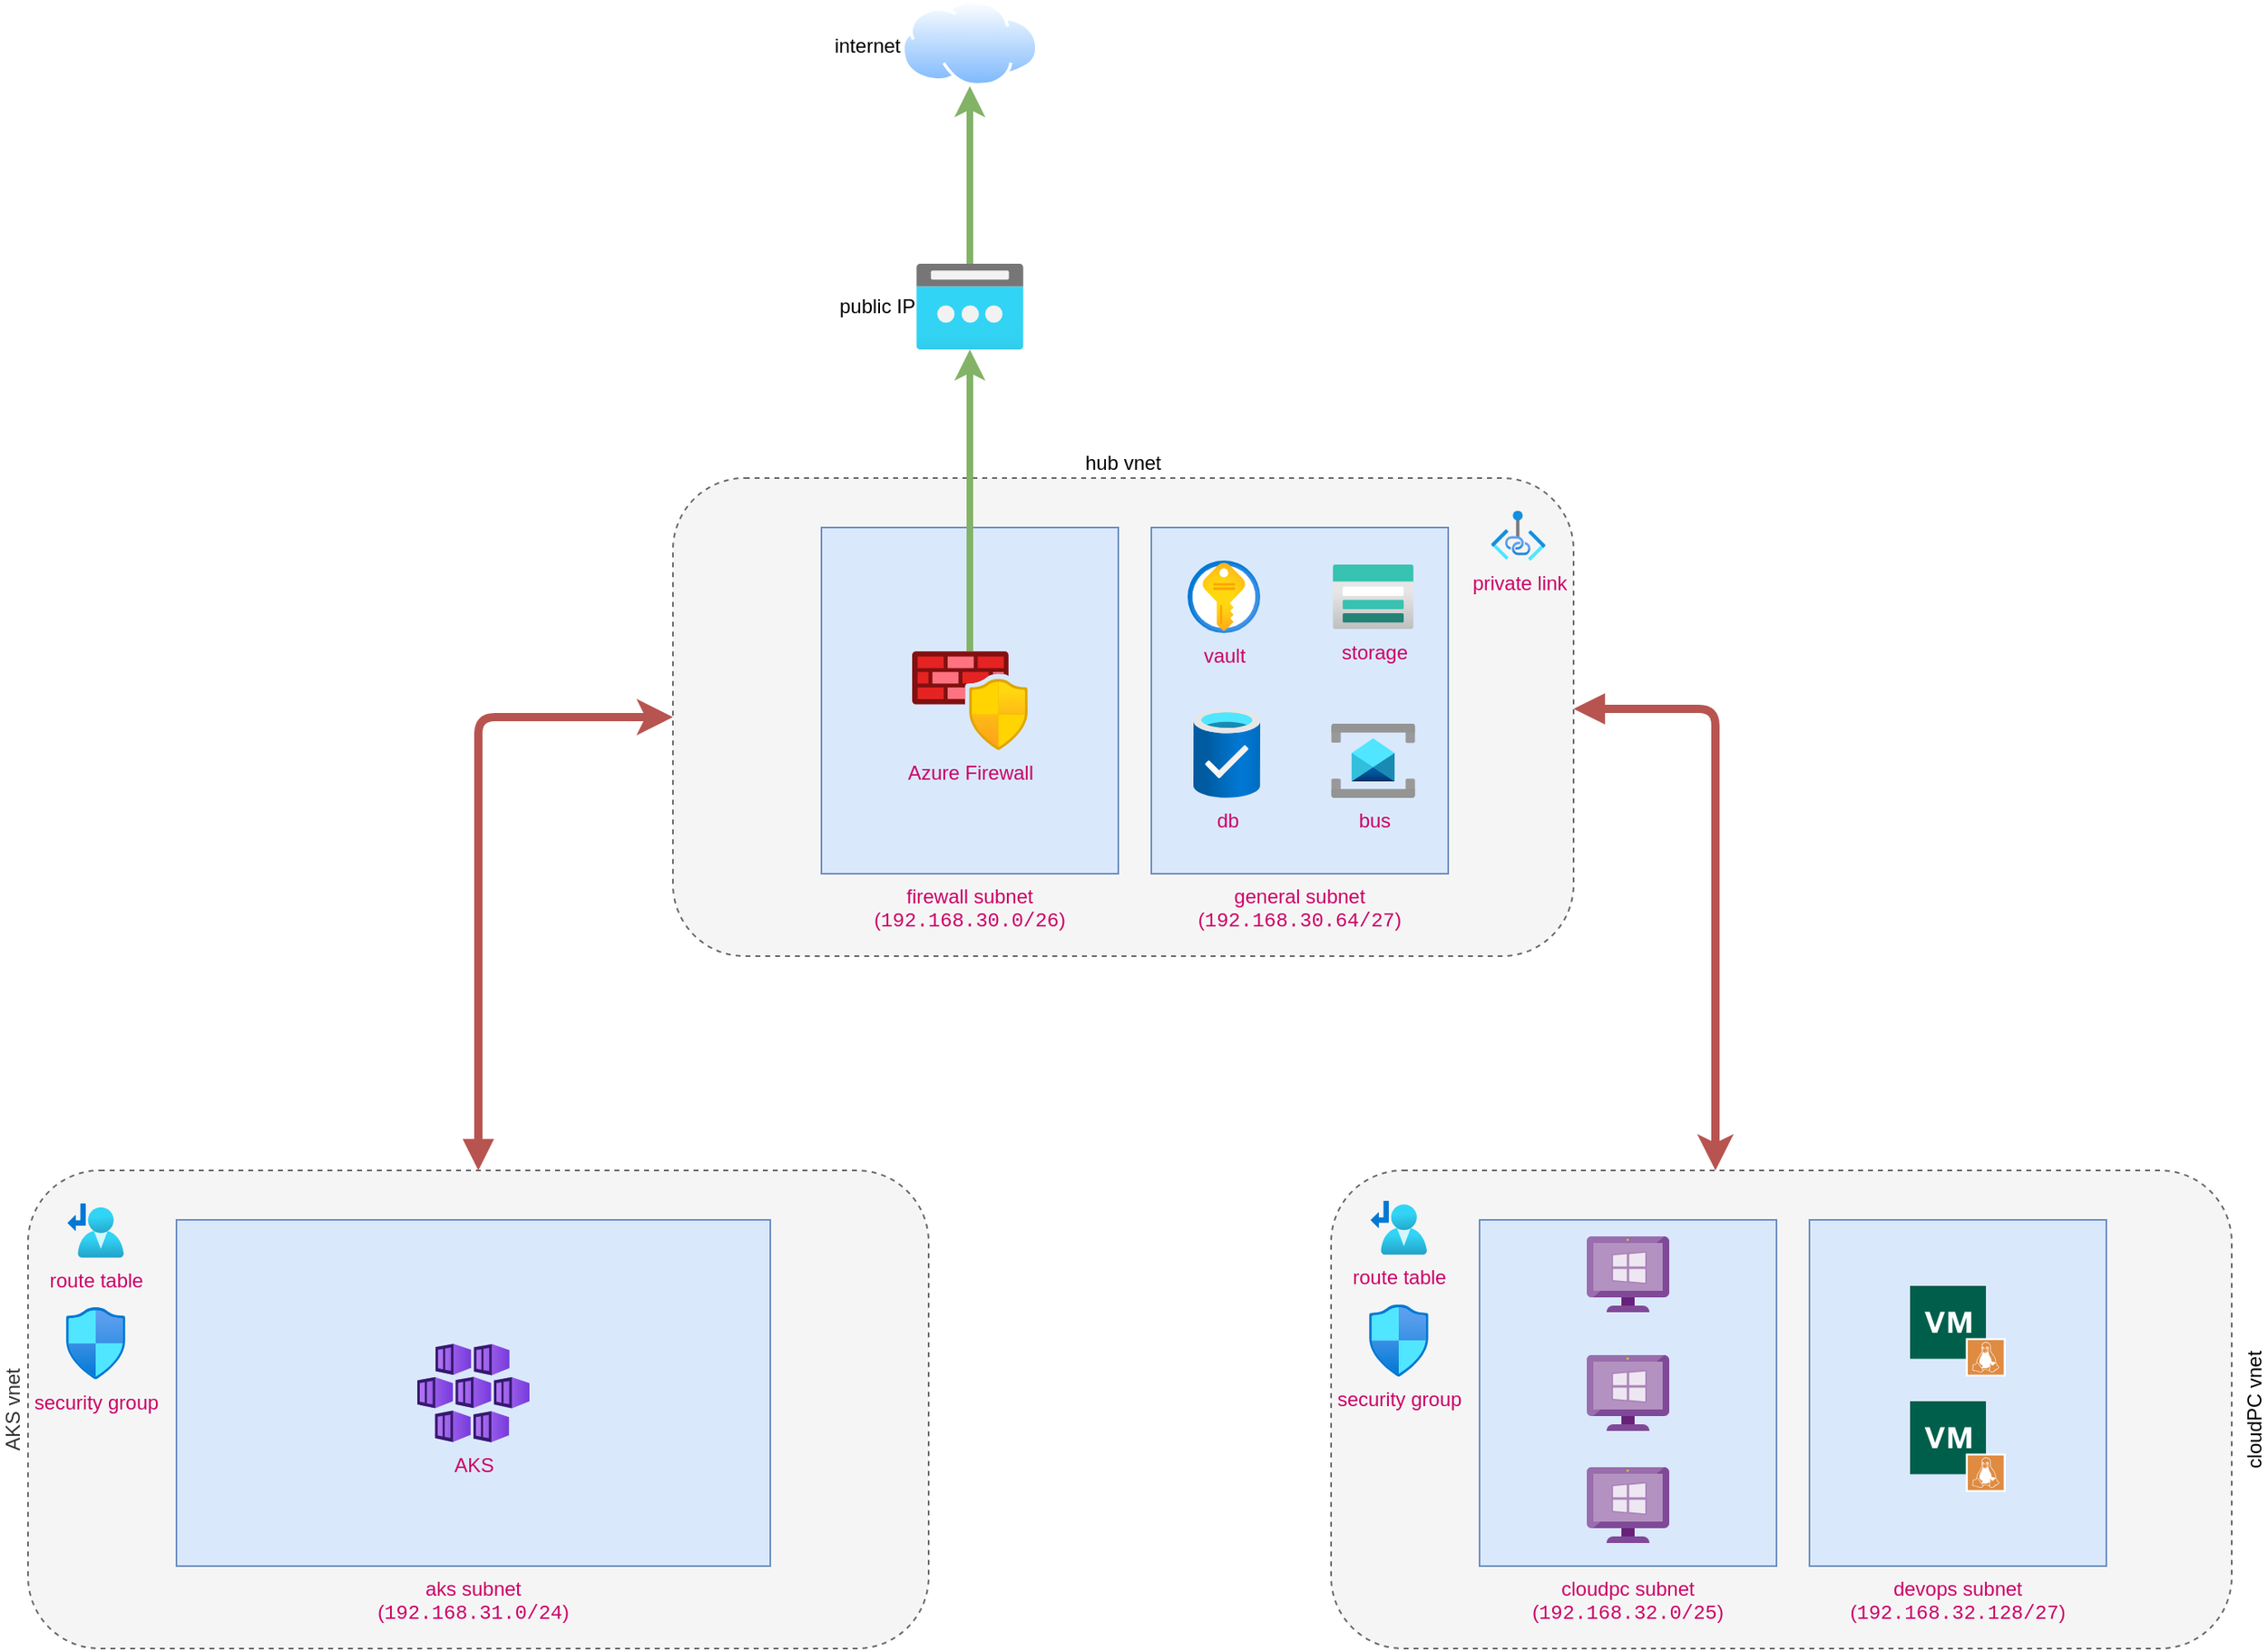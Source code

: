 <mxfile>
    <diagram name="day-02" id="GI-xLd-aXgdZ4VkCnO_r">
        <mxGraphModel dx="1670" dy="1987" grid="1" gridSize="10" guides="1" tooltips="1" connect="1" arrows="1" fold="1" page="1" pageScale="1" pageWidth="827" pageHeight="1169" math="0" shadow="0">
            <root>
                <mxCell id="Wl24Dxb6u0GgQsIaISJz-0"/>
                <mxCell id="Wl24Dxb6u0GgQsIaISJz-1" parent="Wl24Dxb6u0GgQsIaISJz-0"/>
                <mxCell id="Wl24Dxb6u0GgQsIaISJz-2" value="" style="group" parent="Wl24Dxb6u0GgQsIaISJz-1" vertex="1" connectable="0">
                    <mxGeometry x="281" y="-230" width="564" height="580" as="geometry"/>
                </mxCell>
                <mxCell id="Wl24Dxb6u0GgQsIaISJz-3" value="hub vnet" style="rounded=1;whiteSpace=wrap;html=1;dashed=1;labelPosition=center;verticalLabelPosition=top;align=center;verticalAlign=bottom;horizontal=1;fillColor=#f5f5f5;fontColor=#000000;strokeColor=#666666;labelBackgroundColor=#FFFFFF;" parent="Wl24Dxb6u0GgQsIaISJz-2" vertex="1">
                    <mxGeometry y="290" width="546" height="290" as="geometry"/>
                </mxCell>
                <mxCell id="Wl24Dxb6u0GgQsIaISJz-4" value="" style="group" parent="Wl24Dxb6u0GgQsIaISJz-2" vertex="1" connectable="0">
                    <mxGeometry x="90" width="180" height="530" as="geometry"/>
                </mxCell>
                <mxCell id="Wl24Dxb6u0GgQsIaISJz-5" value="internet" style="aspect=fixed;perimeter=ellipsePerimeter;html=1;align=right;shadow=0;dashed=0;spacingTop=3;image;image=img/lib/active_directory/internet_cloud.svg;labelPosition=left;verticalLabelPosition=middle;verticalAlign=middle;labelBackgroundColor=#FFFFFF;fontColor=#000000;" parent="Wl24Dxb6u0GgQsIaISJz-4" vertex="1">
                    <mxGeometry x="48.5" width="83" height="52.29" as="geometry"/>
                </mxCell>
                <mxCell id="Wl24Dxb6u0GgQsIaISJz-6" style="edgeStyle=none;html=1;strokeWidth=4;fillColor=#d5e8d4;strokeColor=#82b366;" parent="Wl24Dxb6u0GgQsIaISJz-4" source="Wl24Dxb6u0GgQsIaISJz-8" target="Wl24Dxb6u0GgQsIaISJz-5" edge="1">
                    <mxGeometry relative="1" as="geometry"/>
                </mxCell>
                <mxCell id="Wl24Dxb6u0GgQsIaISJz-7" value="firewall subnet&lt;br&gt;(&lt;span style=&quot;font-family: Menlo, Monaco, &amp;quot;Courier New&amp;quot;, monospace;&quot;&gt;192.168.30.0/26&lt;/span&gt;&lt;span style=&quot;&quot;&gt;)&lt;/span&gt;" style="rounded=0;whiteSpace=wrap;html=1;labelPosition=center;verticalLabelPosition=bottom;align=center;verticalAlign=top;fillColor=#dae8fc;strokeColor=#6c8ebf;fontColor=#CC0066;labelBackgroundColor=none;" parent="Wl24Dxb6u0GgQsIaISJz-4" vertex="1">
                    <mxGeometry y="320" width="180" height="210" as="geometry"/>
                </mxCell>
                <mxCell id="Wl24Dxb6u0GgQsIaISJz-8" value="public IP" style="aspect=fixed;html=1;points=[];align=right;image;fontSize=12;image=img/lib/azure2/networking/Public_IP_Addresses.svg;labelPosition=left;verticalLabelPosition=middle;verticalAlign=middle;labelBackgroundColor=#FFFFFF;fontColor=#000000;" parent="Wl24Dxb6u0GgQsIaISJz-4" vertex="1">
                    <mxGeometry x="57.5" y="160" width="65" height="52" as="geometry"/>
                </mxCell>
                <mxCell id="Wl24Dxb6u0GgQsIaISJz-9" value="Azure Firewall" style="aspect=fixed;html=1;points=[];align=center;image;fontSize=12;image=img/lib/azure2/networking/Azure_Firewall_Manager.svg;labelBackgroundColor=none;fontColor=#CC0066;" parent="Wl24Dxb6u0GgQsIaISJz-4" vertex="1">
                    <mxGeometry x="55" y="395" width="70" height="60" as="geometry"/>
                </mxCell>
                <mxCell id="Wl24Dxb6u0GgQsIaISJz-10" style="edgeStyle=none;html=1;strokeWidth=4;fillColor=#d5e8d4;strokeColor=#82b366;" parent="Wl24Dxb6u0GgQsIaISJz-4" source="Wl24Dxb6u0GgQsIaISJz-9" target="Wl24Dxb6u0GgQsIaISJz-8" edge="1">
                    <mxGeometry relative="1" as="geometry"/>
                </mxCell>
                <mxCell id="Wl24Dxb6u0GgQsIaISJz-11" value="general subnet&lt;br&gt;(&lt;span style=&quot;font-family: Menlo, Monaco, &amp;quot;Courier New&amp;quot;, monospace;&quot;&gt;192.168.30.64/27&lt;/span&gt;&lt;span style=&quot;&quot;&gt;)&lt;/span&gt;" style="rounded=0;whiteSpace=wrap;html=1;labelPosition=center;verticalLabelPosition=bottom;align=center;verticalAlign=top;fillColor=#dae8fc;strokeColor=#6c8ebf;fontColor=#CC0066;labelBackgroundColor=none;" parent="Wl24Dxb6u0GgQsIaISJz-2" vertex="1">
                    <mxGeometry x="290" y="320" width="180" height="210" as="geometry"/>
                </mxCell>
                <mxCell id="Wl24Dxb6u0GgQsIaISJz-12" value="db" style="aspect=fixed;html=1;points=[];align=center;image;fontSize=12;image=img/lib/azure2/general/Production_Ready_Database.svg;dashed=1;labelBackgroundColor=none;fontColor=#CC0066;" parent="Wl24Dxb6u0GgQsIaISJz-2" vertex="1">
                    <mxGeometry x="315.5" y="430" width="40.5" height="54" as="geometry"/>
                </mxCell>
                <mxCell id="Wl24Dxb6u0GgQsIaISJz-13" value="vault" style="aspect=fixed;html=1;points=[];align=center;image;fontSize=12;image=img/lib/azure2/security/Key_Vaults.svg;dashed=1;labelBackgroundColor=none;fontColor=#CC0066;" parent="Wl24Dxb6u0GgQsIaISJz-2" vertex="1">
                    <mxGeometry x="312" y="340" width="44" height="44" as="geometry"/>
                </mxCell>
                <mxCell id="Wl24Dxb6u0GgQsIaISJz-14" value="storage" style="aspect=fixed;html=1;points=[];align=center;image;fontSize=12;image=img/lib/azure2/storage/Storage_Accounts.svg;dashed=1;labelBackgroundColor=none;fontColor=#CC0066;" parent="Wl24Dxb6u0GgQsIaISJz-2" vertex="1">
                    <mxGeometry x="400" y="342.4" width="49" height="39.2" as="geometry"/>
                </mxCell>
                <mxCell id="Wl24Dxb6u0GgQsIaISJz-15" value="bus" style="aspect=fixed;html=1;points=[];align=center;image;fontSize=12;image=img/lib/azure2/integration/Service_Bus.svg;dashed=1;labelBackgroundColor=none;fontColor=#CC0066;" parent="Wl24Dxb6u0GgQsIaISJz-2" vertex="1">
                    <mxGeometry x="399" y="439" width="51" height="45" as="geometry"/>
                </mxCell>
                <mxCell id="Wl24Dxb6u0GgQsIaISJz-16" value="private link" style="aspect=fixed;html=1;points=[];align=center;image;fontSize=12;image=img/lib/azure2/networking/Private_Link.svg;labelBackgroundColor=none;fontColor=#CC0066;" parent="Wl24Dxb6u0GgQsIaISJz-2" vertex="1">
                    <mxGeometry x="496" y="309.75" width="33" height="30.25" as="geometry"/>
                </mxCell>
                <mxCell id="Wl24Dxb6u0GgQsIaISJz-17" value="" style="group;labelBackgroundColor=#FFFFFF;fontColor=#000000;" parent="Wl24Dxb6u0GgQsIaISJz-1" vertex="1" connectable="0">
                    <mxGeometry x="680" y="480" width="546" height="290" as="geometry"/>
                </mxCell>
                <mxCell id="Wl24Dxb6u0GgQsIaISJz-18" value="cloudPC vnet" style="rounded=1;whiteSpace=wrap;html=1;dashed=1;labelPosition=right;verticalLabelPosition=middle;align=center;verticalAlign=top;horizontal=0;fillColor=#f5f5f5;fontColor=#000000;strokeColor=#666666;labelBackgroundColor=#FFFFFF;" parent="Wl24Dxb6u0GgQsIaISJz-17" vertex="1">
                    <mxGeometry width="546" height="290" as="geometry"/>
                </mxCell>
                <mxCell id="Wl24Dxb6u0GgQsIaISJz-19" value="devops subnet&lt;br&gt;(&lt;span style=&quot;font-family: Menlo, Monaco, &amp;quot;Courier New&amp;quot;, monospace;&quot;&gt;192.168.32.128/27&lt;/span&gt;&lt;span style=&quot;&quot;&gt;)&lt;/span&gt;" style="rounded=0;whiteSpace=wrap;html=1;labelPosition=center;verticalLabelPosition=bottom;align=center;verticalAlign=top;fillColor=#dae8fc;strokeColor=#6c8ebf;labelBackgroundColor=none;fontColor=#CC0066;" parent="Wl24Dxb6u0GgQsIaISJz-17" vertex="1">
                    <mxGeometry x="290" y="30" width="180" height="210" as="geometry"/>
                </mxCell>
                <mxCell id="Wl24Dxb6u0GgQsIaISJz-20" value="cloudpc subnet&lt;br&gt;(&lt;span style=&quot;font-family: Menlo, Monaco, &amp;quot;Courier New&amp;quot;, monospace;&quot;&gt;192.168.32.0/25&lt;/span&gt;&lt;span style=&quot;&quot;&gt;)&lt;/span&gt;" style="rounded=0;whiteSpace=wrap;html=1;labelPosition=center;verticalLabelPosition=bottom;align=center;verticalAlign=top;fillColor=#dae8fc;strokeColor=#6c8ebf;fontColor=#CC0066;labelBackgroundColor=none;" parent="Wl24Dxb6u0GgQsIaISJz-17" vertex="1">
                    <mxGeometry x="90" y="30" width="180" height="210" as="geometry"/>
                </mxCell>
                <mxCell id="Wl24Dxb6u0GgQsIaISJz-21" value="" style="sketch=0;aspect=fixed;html=1;points=[];align=center;image;fontSize=12;image=img/lib/mscae/VM_Windows_Non_Azure.svg;dashed=1;" parent="Wl24Dxb6u0GgQsIaISJz-17" vertex="1">
                    <mxGeometry x="155" y="40" width="50" height="46" as="geometry"/>
                </mxCell>
                <mxCell id="Wl24Dxb6u0GgQsIaISJz-22" value="" style="sketch=0;aspect=fixed;html=1;points=[];align=center;image;fontSize=12;image=img/lib/mscae/VM_Windows_Non_Azure.svg;dashed=1;" parent="Wl24Dxb6u0GgQsIaISJz-17" vertex="1">
                    <mxGeometry x="155" y="112" width="50" height="46" as="geometry"/>
                </mxCell>
                <mxCell id="Wl24Dxb6u0GgQsIaISJz-23" value="" style="sketch=0;aspect=fixed;html=1;points=[];align=center;image;fontSize=12;image=img/lib/mscae/VM_Windows_Non_Azure.svg;dashed=1;" parent="Wl24Dxb6u0GgQsIaISJz-17" vertex="1">
                    <mxGeometry x="155" y="180" width="50" height="46" as="geometry"/>
                </mxCell>
                <mxCell id="Wl24Dxb6u0GgQsIaISJz-24" value="" style="sketch=0;pointerEvents=1;shadow=0;dashed=0;html=1;strokeColor=none;fillColor=#005F4B;labelPosition=center;verticalLabelPosition=bottom;verticalAlign=top;align=center;outlineConnect=0;shape=mxgraph.veeam2.linux_vm;" parent="Wl24Dxb6u0GgQsIaISJz-17" vertex="1">
                    <mxGeometry x="351" y="70" width="58" height="55" as="geometry"/>
                </mxCell>
                <mxCell id="Wl24Dxb6u0GgQsIaISJz-25" value="" style="sketch=0;pointerEvents=1;shadow=0;dashed=0;html=1;strokeColor=none;fillColor=#005F4B;labelPosition=center;verticalLabelPosition=bottom;verticalAlign=top;align=center;outlineConnect=0;shape=mxgraph.veeam2.linux_vm;" parent="Wl24Dxb6u0GgQsIaISJz-17" vertex="1">
                    <mxGeometry x="351" y="140" width="58" height="55" as="geometry"/>
                </mxCell>
                <mxCell id="Wl24Dxb6u0GgQsIaISJz-26" value="route table" style="aspect=fixed;html=1;points=[];align=center;image;fontSize=12;image=img/lib/azure2/networking/Route_Tables.svg;labelBackgroundColor=none;fontColor=#CC0066;" parent="Wl24Dxb6u0GgQsIaISJz-17" vertex="1">
                    <mxGeometry x="24" y="18.29" width="34" height="32.94" as="geometry"/>
                </mxCell>
                <mxCell id="Wl24Dxb6u0GgQsIaISJz-27" value="security group" style="aspect=fixed;html=1;points=[];align=center;image;fontSize=12;image=img/lib/azure2/networking/Network_Security_Groups.svg;labelBackgroundColor=none;fontColor=#CC0066;" parent="Wl24Dxb6u0GgQsIaISJz-17" vertex="1">
                    <mxGeometry x="23" y="81.29" width="36" height="43.71" as="geometry"/>
                </mxCell>
                <mxCell id="Wl24Dxb6u0GgQsIaISJz-28" value="" style="group;labelBackgroundColor=#FFFFFF;fontColor=#000000;" parent="Wl24Dxb6u0GgQsIaISJz-1" vertex="1" connectable="0">
                    <mxGeometry x="-110" y="480" width="546" height="290" as="geometry"/>
                </mxCell>
                <mxCell id="Wl24Dxb6u0GgQsIaISJz-29" value="AKS vnet" style="rounded=1;whiteSpace=wrap;html=1;dashed=1;labelPosition=left;verticalLabelPosition=middle;align=center;verticalAlign=bottom;horizontal=0;fillColor=#f5f5f5;fontColor=#333333;strokeColor=#666666;" parent="Wl24Dxb6u0GgQsIaISJz-28" vertex="1">
                    <mxGeometry width="546" height="290" as="geometry"/>
                </mxCell>
                <mxCell id="Wl24Dxb6u0GgQsIaISJz-30" value="aks subnet&lt;br&gt;(&lt;span style=&quot;font-family: Menlo, Monaco, &amp;quot;Courier New&amp;quot;, monospace;&quot;&gt;192.168.31.0/24&lt;/span&gt;&lt;span style=&quot;&quot;&gt;)&lt;/span&gt;" style="rounded=0;whiteSpace=wrap;html=1;labelPosition=center;verticalLabelPosition=bottom;align=center;verticalAlign=top;fillColor=#dae8fc;strokeColor=#6c8ebf;fontColor=#CC0066;labelBackgroundColor=none;" parent="Wl24Dxb6u0GgQsIaISJz-28" vertex="1">
                    <mxGeometry x="90" y="30" width="360" height="210" as="geometry"/>
                </mxCell>
                <mxCell id="Wl24Dxb6u0GgQsIaISJz-31" value="AKS" style="aspect=fixed;html=1;points=[];align=center;image;fontSize=12;image=img/lib/azure2/containers/Kubernetes_Services.svg;dashed=1;fontColor=#CC0066;labelBackgroundColor=none;" parent="Wl24Dxb6u0GgQsIaISJz-28" vertex="1">
                    <mxGeometry x="236" y="105" width="68" height="60" as="geometry"/>
                </mxCell>
                <mxCell id="Wl24Dxb6u0GgQsIaISJz-32" value="route table" style="aspect=fixed;html=1;points=[];align=center;image;fontSize=12;image=img/lib/azure2/networking/Route_Tables.svg;labelBackgroundColor=none;fontColor=#CC0066;" parent="Wl24Dxb6u0GgQsIaISJz-28" vertex="1">
                    <mxGeometry x="24" y="20.0" width="34" height="32.94" as="geometry"/>
                </mxCell>
                <mxCell id="Wl24Dxb6u0GgQsIaISJz-33" value="security group" style="aspect=fixed;html=1;points=[];align=center;image;fontSize=12;image=img/lib/azure2/networking/Network_Security_Groups.svg;labelBackgroundColor=none;fontColor=#CC0066;" parent="Wl24Dxb6u0GgQsIaISJz-28" vertex="1">
                    <mxGeometry x="23" y="83" width="36" height="43.71" as="geometry"/>
                </mxCell>
                <mxCell id="Wl24Dxb6u0GgQsIaISJz-34" style="edgeStyle=orthogonalEdgeStyle;html=1;entryX=0;entryY=0.5;entryDx=0;entryDy=0;strokeWidth=5;startArrow=block;startFill=1;fillColor=#f8cecc;strokeColor=#b85450;rounded=1;" parent="Wl24Dxb6u0GgQsIaISJz-1" source="Wl24Dxb6u0GgQsIaISJz-29" target="Wl24Dxb6u0GgQsIaISJz-3" edge="1">
                    <mxGeometry relative="1" as="geometry"/>
                </mxCell>
                <mxCell id="Wl24Dxb6u0GgQsIaISJz-35" style="edgeStyle=orthogonalEdgeStyle;rounded=1;html=1;strokeWidth=5;startArrow=block;startFill=1;fillColor=#f8cecc;strokeColor=#b85450;" parent="Wl24Dxb6u0GgQsIaISJz-1" source="Wl24Dxb6u0GgQsIaISJz-3" target="Wl24Dxb6u0GgQsIaISJz-18" edge="1">
                    <mxGeometry relative="1" as="geometry">
                        <Array as="points">
                            <mxPoint x="913" y="200"/>
                        </Array>
                    </mxGeometry>
                </mxCell>
            </root>
        </mxGraphModel>
    </diagram>
    <diagram id="oc0y8F7-FobgS8VPnGE4" name="With Private DNS">
        <mxGraphModel dx="2001" dy="2339" grid="1" gridSize="10" guides="1" tooltips="1" connect="1" arrows="1" fold="1" page="1" pageScale="1" pageWidth="827" pageHeight="1169" math="0" shadow="0">
            <root>
                <mxCell id="0"/>
                <mxCell id="1" parent="0"/>
                <mxCell id="18" value="" style="group" parent="1" vertex="1" connectable="0">
                    <mxGeometry x="281" y="-230" width="564" height="580" as="geometry"/>
                </mxCell>
                <mxCell id="16" value="hub vnet" style="rounded=1;whiteSpace=wrap;html=1;dashed=1;labelPosition=left;verticalLabelPosition=middle;align=center;verticalAlign=bottom;horizontal=0;fillColor=#f5f5f5;fontColor=#333333;strokeColor=#666666;" parent="18" vertex="1">
                    <mxGeometry y="290" width="546" height="290" as="geometry"/>
                </mxCell>
                <mxCell id="14" value="" style="group" parent="18" vertex="1" connectable="0">
                    <mxGeometry x="90" width="180" height="530" as="geometry"/>
                </mxCell>
                <mxCell id="12" value="internet" style="aspect=fixed;perimeter=ellipsePerimeter;html=1;align=right;shadow=0;dashed=0;spacingTop=3;image;image=img/lib/active_directory/internet_cloud.svg;labelPosition=left;verticalLabelPosition=middle;verticalAlign=middle;labelBackgroundColor=none;fontColor=#CC0066;" parent="14" vertex="1">
                    <mxGeometry x="48.5" width="83" height="52.29" as="geometry"/>
                </mxCell>
                <mxCell id="13" style="edgeStyle=none;html=1;strokeWidth=4;fillColor=#d5e8d4;strokeColor=#82b366;" parent="14" source="5" target="12" edge="1">
                    <mxGeometry relative="1" as="geometry"/>
                </mxCell>
                <mxCell id="2" value="firewall subnet&lt;br&gt;(&lt;span style=&quot;font-family: Menlo, Monaco, &amp;quot;Courier New&amp;quot;, monospace;&quot;&gt;192.168.30.0/26&lt;/span&gt;&lt;span style=&quot;&quot;&gt;)&lt;/span&gt;" style="rounded=0;whiteSpace=wrap;html=1;labelPosition=center;verticalLabelPosition=bottom;align=center;verticalAlign=top;fillColor=#dae8fc;strokeColor=#6c8ebf;fontColor=#CC0066;labelBackgroundColor=none;" parent="14" vertex="1">
                    <mxGeometry y="320" width="180" height="210" as="geometry"/>
                </mxCell>
                <mxCell id="5" value="public IP" style="aspect=fixed;html=1;points=[];align=right;image;fontSize=12;image=img/lib/azure2/networking/Public_IP_Addresses.svg;labelPosition=left;verticalLabelPosition=middle;verticalAlign=middle;labelBackgroundColor=none;fontColor=#CC0066;" parent="14" vertex="1">
                    <mxGeometry x="57.5" y="160" width="65" height="52" as="geometry"/>
                </mxCell>
                <mxCell id="9" value="Azure Firewall" style="aspect=fixed;html=1;points=[];align=center;image;fontSize=12;image=img/lib/azure2/networking/Azure_Firewall_Manager.svg;labelBackgroundColor=none;fontColor=#CC0066;" parent="14" vertex="1">
                    <mxGeometry x="55" y="395" width="70" height="60" as="geometry"/>
                </mxCell>
                <mxCell id="10" style="edgeStyle=none;html=1;strokeWidth=4;fillColor=#d5e8d4;strokeColor=#82b366;" parent="14" source="9" target="5" edge="1">
                    <mxGeometry relative="1" as="geometry"/>
                </mxCell>
                <mxCell id="15" value="general subnet&lt;br&gt;(&lt;span style=&quot;font-family: Menlo, Monaco, &amp;quot;Courier New&amp;quot;, monospace;&quot;&gt;192.168.30.64/27&lt;/span&gt;&lt;span style=&quot;&quot;&gt;)&lt;/span&gt;" style="rounded=0;whiteSpace=wrap;html=1;labelPosition=center;verticalLabelPosition=bottom;align=center;verticalAlign=top;fillColor=#dae8fc;strokeColor=#6c8ebf;fontColor=#CC0066;labelBackgroundColor=none;" parent="18" vertex="1">
                    <mxGeometry x="290" y="320" width="180" height="210" as="geometry"/>
                </mxCell>
                <mxCell id="48" value="db" style="aspect=fixed;html=1;points=[];align=center;image;fontSize=12;image=img/lib/azure2/general/Production_Ready_Database.svg;dashed=1;labelBackgroundColor=none;fontColor=#CC0066;" parent="18" vertex="1">
                    <mxGeometry x="315.5" y="430" width="40.5" height="54" as="geometry"/>
                </mxCell>
                <mxCell id="49" value="vault" style="aspect=fixed;html=1;points=[];align=center;image;fontSize=12;image=img/lib/azure2/security/Key_Vaults.svg;dashed=1;labelBackgroundColor=none;fontColor=#CC0066;" parent="18" vertex="1">
                    <mxGeometry x="312" y="340" width="44" height="44" as="geometry"/>
                </mxCell>
                <mxCell id="50" value="storage" style="aspect=fixed;html=1;points=[];align=center;image;fontSize=12;image=img/lib/azure2/storage/Storage_Accounts.svg;dashed=1;labelBackgroundColor=none;fontColor=#CC0066;" parent="18" vertex="1">
                    <mxGeometry x="400" y="342.4" width="49" height="39.2" as="geometry"/>
                </mxCell>
                <mxCell id="51" value="bus" style="aspect=fixed;html=1;points=[];align=center;image;fontSize=12;image=img/lib/azure2/integration/Service_Bus.svg;dashed=1;labelBackgroundColor=none;fontColor=#CC0066;" parent="18" vertex="1">
                    <mxGeometry x="399" y="439" width="51" height="45" as="geometry"/>
                </mxCell>
                <mxCell id="55" value="private link" style="aspect=fixed;html=1;points=[];align=center;image;fontSize=12;image=img/lib/azure2/networking/Private_Link.svg;labelBackgroundColor=none;fontColor=#CC0066;" parent="18" vertex="1">
                    <mxGeometry x="496" y="309.75" width="33" height="30.25" as="geometry"/>
                </mxCell>
                <mxCell id="34" value="" style="group" parent="1" vertex="1" connectable="0">
                    <mxGeometry x="680" y="480" width="546" height="290" as="geometry"/>
                </mxCell>
                <mxCell id="20" value="cloudPC vnet" style="rounded=1;whiteSpace=wrap;html=1;dashed=1;labelPosition=right;verticalLabelPosition=middle;align=center;verticalAlign=top;horizontal=0;fillColor=#f5f5f5;fontColor=#333333;strokeColor=#666666;" parent="34" vertex="1">
                    <mxGeometry width="546" height="290" as="geometry"/>
                </mxCell>
                <mxCell id="28" value="devops subnet&lt;br&gt;(&lt;span style=&quot;font-family: Menlo, Monaco, &amp;quot;Courier New&amp;quot;, monospace;&quot;&gt;192.168.32.128/27&lt;/span&gt;&lt;span style=&quot;&quot;&gt;)&lt;/span&gt;" style="rounded=0;whiteSpace=wrap;html=1;labelPosition=center;verticalLabelPosition=bottom;align=center;verticalAlign=top;fillColor=#dae8fc;strokeColor=#6c8ebf;labelBackgroundColor=none;fontColor=#CC0066;" parent="34" vertex="1">
                    <mxGeometry x="290" y="30" width="180" height="210" as="geometry"/>
                </mxCell>
                <mxCell id="24" value="cloudpc subnet&lt;br&gt;(&lt;span style=&quot;font-family: Menlo, Monaco, &amp;quot;Courier New&amp;quot;, monospace;&quot;&gt;192.168.32.0/25&lt;/span&gt;&lt;span style=&quot;&quot;&gt;)&lt;/span&gt;" style="rounded=0;whiteSpace=wrap;html=1;labelPosition=center;verticalLabelPosition=bottom;align=center;verticalAlign=top;fillColor=#dae8fc;strokeColor=#6c8ebf;fontColor=#CC0066;labelBackgroundColor=none;" parent="34" vertex="1">
                    <mxGeometry x="90" y="30" width="180" height="210" as="geometry"/>
                </mxCell>
                <mxCell id="29" value="" style="sketch=0;aspect=fixed;html=1;points=[];align=center;image;fontSize=12;image=img/lib/mscae/VM_Windows_Non_Azure.svg;dashed=1;" parent="34" vertex="1">
                    <mxGeometry x="155" y="40" width="50" height="46" as="geometry"/>
                </mxCell>
                <mxCell id="30" value="" style="sketch=0;aspect=fixed;html=1;points=[];align=center;image;fontSize=12;image=img/lib/mscae/VM_Windows_Non_Azure.svg;dashed=1;" parent="34" vertex="1">
                    <mxGeometry x="155" y="112" width="50" height="46" as="geometry"/>
                </mxCell>
                <mxCell id="31" value="" style="sketch=0;aspect=fixed;html=1;points=[];align=center;image;fontSize=12;image=img/lib/mscae/VM_Windows_Non_Azure.svg;dashed=1;" parent="34" vertex="1">
                    <mxGeometry x="155" y="180" width="50" height="46" as="geometry"/>
                </mxCell>
                <mxCell id="32" value="" style="sketch=0;pointerEvents=1;shadow=0;dashed=0;html=1;strokeColor=none;fillColor=#005F4B;labelPosition=center;verticalLabelPosition=bottom;verticalAlign=top;align=center;outlineConnect=0;shape=mxgraph.veeam2.linux_vm;" parent="34" vertex="1">
                    <mxGeometry x="351" y="70" width="58" height="55" as="geometry"/>
                </mxCell>
                <mxCell id="33" value="" style="sketch=0;pointerEvents=1;shadow=0;dashed=0;html=1;strokeColor=none;fillColor=#005F4B;labelPosition=center;verticalLabelPosition=bottom;verticalAlign=top;align=center;outlineConnect=0;shape=mxgraph.veeam2.linux_vm;" parent="34" vertex="1">
                    <mxGeometry x="351" y="140" width="58" height="55" as="geometry"/>
                </mxCell>
                <mxCell id="56" value="route table" style="aspect=fixed;html=1;points=[];align=center;image;fontSize=12;image=img/lib/azure2/networking/Route_Tables.svg;labelBackgroundColor=none;fontColor=#CC0066;" parent="34" vertex="1">
                    <mxGeometry x="24" y="18.29" width="34" height="32.94" as="geometry"/>
                </mxCell>
                <mxCell id="57" value="security group" style="aspect=fixed;html=1;points=[];align=center;image;fontSize=12;image=img/lib/azure2/networking/Network_Security_Groups.svg;labelBackgroundColor=none;fontColor=#CC0066;" parent="34" vertex="1">
                    <mxGeometry x="23" y="81.29" width="36" height="43.71" as="geometry"/>
                </mxCell>
                <mxCell id="45" value="" style="group" parent="1" vertex="1" connectable="0">
                    <mxGeometry x="-110" y="480" width="546" height="290" as="geometry"/>
                </mxCell>
                <mxCell id="36" value="AKS vnet" style="rounded=1;whiteSpace=wrap;html=1;dashed=1;labelPosition=left;verticalLabelPosition=middle;align=center;verticalAlign=bottom;horizontal=0;fillColor=#f5f5f5;fontColor=#333333;strokeColor=#666666;" parent="45" vertex="1">
                    <mxGeometry width="546" height="290" as="geometry"/>
                </mxCell>
                <mxCell id="38" value="aks subnet&lt;br&gt;(&lt;span style=&quot;font-family: Menlo, Monaco, &amp;quot;Courier New&amp;quot;, monospace;&quot;&gt;192.168.31.0/24&lt;/span&gt;&lt;span style=&quot;&quot;&gt;)&lt;/span&gt;" style="rounded=0;whiteSpace=wrap;html=1;labelPosition=center;verticalLabelPosition=bottom;align=center;verticalAlign=top;fillColor=#dae8fc;strokeColor=#6c8ebf;fontColor=#CC0066;labelBackgroundColor=none;" parent="45" vertex="1">
                    <mxGeometry x="90" y="30" width="360" height="210" as="geometry"/>
                </mxCell>
                <mxCell id="44" value="AKS" style="aspect=fixed;html=1;points=[];align=center;image;fontSize=12;image=img/lib/azure2/containers/Kubernetes_Services.svg;dashed=1;fontColor=#CC0066;labelBackgroundColor=none;" parent="45" vertex="1">
                    <mxGeometry x="236" y="105" width="68" height="60" as="geometry"/>
                </mxCell>
                <mxCell id="53" value="route table" style="aspect=fixed;html=1;points=[];align=center;image;fontSize=12;image=img/lib/azure2/networking/Route_Tables.svg;labelBackgroundColor=none;fontColor=#CC0066;" parent="45" vertex="1">
                    <mxGeometry x="24" y="20.0" width="34" height="32.94" as="geometry"/>
                </mxCell>
                <mxCell id="54" value="security group" style="aspect=fixed;html=1;points=[];align=center;image;fontSize=12;image=img/lib/azure2/networking/Network_Security_Groups.svg;labelBackgroundColor=none;fontColor=#CC0066;" parent="45" vertex="1">
                    <mxGeometry x="23" y="83" width="36" height="43.71" as="geometry"/>
                </mxCell>
                <mxCell id="46" style="edgeStyle=orthogonalEdgeStyle;html=1;entryX=0;entryY=0.5;entryDx=0;entryDy=0;strokeWidth=5;startArrow=block;startFill=1;fillColor=#f8cecc;strokeColor=#b85450;rounded=1;" parent="1" source="36" target="16" edge="1">
                    <mxGeometry relative="1" as="geometry"/>
                </mxCell>
                <mxCell id="47" style="edgeStyle=orthogonalEdgeStyle;rounded=1;html=1;strokeWidth=5;startArrow=block;startFill=1;fillColor=#f8cecc;strokeColor=#b85450;" parent="1" source="16" target="20" edge="1">
                    <mxGeometry relative="1" as="geometry">
                        <Array as="points">
                            <mxPoint x="913" y="200"/>
                        </Array>
                    </mxGeometry>
                </mxCell>
                <mxCell id="58" value="st24.dev" style="sketch=0;aspect=fixed;html=1;points=[];align=right;image;fontSize=12;image=img/lib/mscae/DNS_Private_Zones.svg;labelBackgroundColor=default;fontColor=#FFFFFF;labelPosition=left;verticalLabelPosition=middle;verticalAlign=middle;" vertex="1" parent="1">
                    <mxGeometry x="538" y="420" width="50" height="50" as="geometry"/>
                </mxCell>
                <mxCell id="59" style="edgeStyle=none;html=1;entryX=0.306;entryY=0.006;entryDx=0;entryDy=0;entryPerimeter=0;strokeWidth=2;fontColor=#FFFFFF;fillColor=#fff2cc;strokeColor=#d6b656;dashed=1;" edge="1" parent="1" source="16" target="58">
                    <mxGeometry relative="1" as="geometry"/>
                </mxCell>
                <mxCell id="60" style="edgeStyle=orthogonalEdgeStyle;html=1;entryX=0.449;entryY=1.006;entryDx=0;entryDy=0;entryPerimeter=0;strokeWidth=2;fontColor=#FFFFFF;fillColor=#fff2cc;strokeColor=#d6b656;dashed=1;" edge="1" parent="1" source="20" target="58">
                    <mxGeometry relative="1" as="geometry"/>
                </mxCell>
                <mxCell id="61" style="edgeStyle=orthogonalEdgeStyle;html=1;strokeWidth=2;fontColor=#FFFFFF;fillColor=#fff2cc;strokeColor=#d6b656;dashed=1;" edge="1" parent="1" source="36" target="58">
                    <mxGeometry relative="1" as="geometry">
                        <Array as="points">
                            <mxPoint x="560" y="625"/>
                        </Array>
                    </mxGeometry>
                </mxCell>
            </root>
        </mxGraphModel>
    </diagram>
</mxfile>